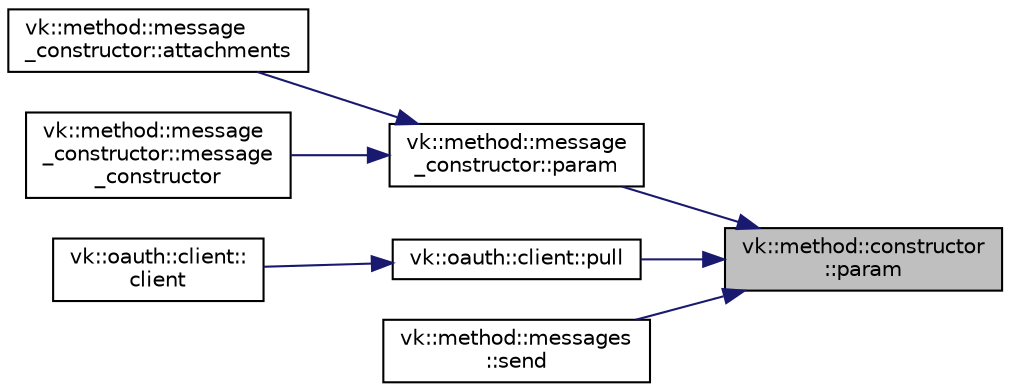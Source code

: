 digraph "vk::method::constructor::param"
{
 // LATEX_PDF_SIZE
  edge [fontname="Helvetica",fontsize="10",labelfontname="Helvetica",labelfontsize="10"];
  node [fontname="Helvetica",fontsize="10",shape=record];
  rankdir="RL";
  Node1 [label="vk::method::constructor\l::param",height=0.2,width=0.4,color="black", fillcolor="grey75", style="filled", fontcolor="black",tooltip=" "];
  Node1 -> Node2 [dir="back",color="midnightblue",fontsize="10",style="solid",fontname="Helvetica"];
  Node2 [label="vk::method::message\l_constructor::param",height=0.2,width=0.4,color="black", fillcolor="white", style="filled",URL="$classvk_1_1method_1_1message__constructor.html#a6d69f2fd2dd20132e5881e51adc4af62",tooltip=" "];
  Node2 -> Node3 [dir="back",color="midnightblue",fontsize="10",style="solid",fontname="Helvetica"];
  Node3 [label="vk::method::message\l_constructor::attachments",height=0.2,width=0.4,color="black", fillcolor="white", style="filled",URL="$classvk_1_1method_1_1message__constructor.html#a7ccfebc600efd17af49275d1151391e8",tooltip=" "];
  Node2 -> Node4 [dir="back",color="midnightblue",fontsize="10",style="solid",fontname="Helvetica"];
  Node4 [label="vk::method::message\l_constructor::message\l_constructor",height=0.2,width=0.4,color="black", fillcolor="white", style="filled",URL="$classvk_1_1method_1_1message__constructor.html#ab0879fdc29699fade33dea42cbe8d351",tooltip=" "];
  Node1 -> Node5 [dir="back",color="midnightblue",fontsize="10",style="solid",fontname="Helvetica"];
  Node5 [label="vk::oauth::client::pull",height=0.2,width=0.4,color="black", fillcolor="white", style="filled",URL="$classvk_1_1oauth_1_1client.html#a4e076f3759181ee177f347fdbf36ec70",tooltip="Try get user data."];
  Node5 -> Node6 [dir="back",color="midnightblue",fontsize="10",style="solid",fontname="Helvetica"];
  Node6 [label="vk::oauth::client::\lclient",height=0.2,width=0.4,color="black", fillcolor="white", style="filled",URL="$classvk_1_1oauth_1_1client.html#abe14e319ea960dfa9be7efc9b599253d",tooltip=" "];
  Node1 -> Node7 [dir="back",color="midnightblue",fontsize="10",style="solid",fontname="Helvetica"];
  Node7 [label="vk::method::messages\l::send",height=0.2,width=0.4,color="black", fillcolor="white", style="filled",URL="$classvk_1_1method_1_1messages.html#a5ab5a2a52690078ac631a83925bea25f",tooltip=" "];
}
